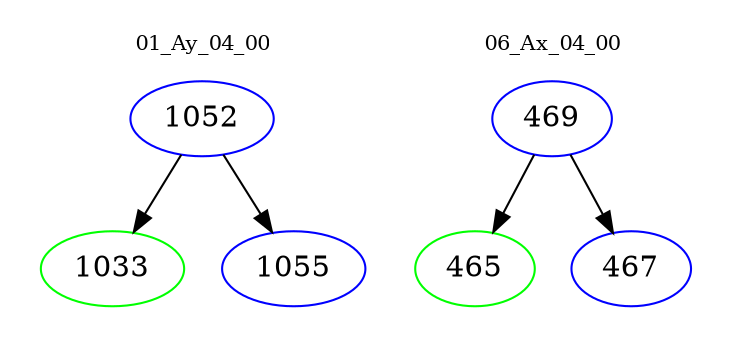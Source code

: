 digraph{
subgraph cluster_0 {
color = white
label = "01_Ay_04_00";
fontsize=10;
T0_1052 [label="1052", color="blue"]
T0_1052 -> T0_1033 [color="black"]
T0_1033 [label="1033", color="green"]
T0_1052 -> T0_1055 [color="black"]
T0_1055 [label="1055", color="blue"]
}
subgraph cluster_1 {
color = white
label = "06_Ax_04_00";
fontsize=10;
T1_469 [label="469", color="blue"]
T1_469 -> T1_465 [color="black"]
T1_465 [label="465", color="green"]
T1_469 -> T1_467 [color="black"]
T1_467 [label="467", color="blue"]
}
}
